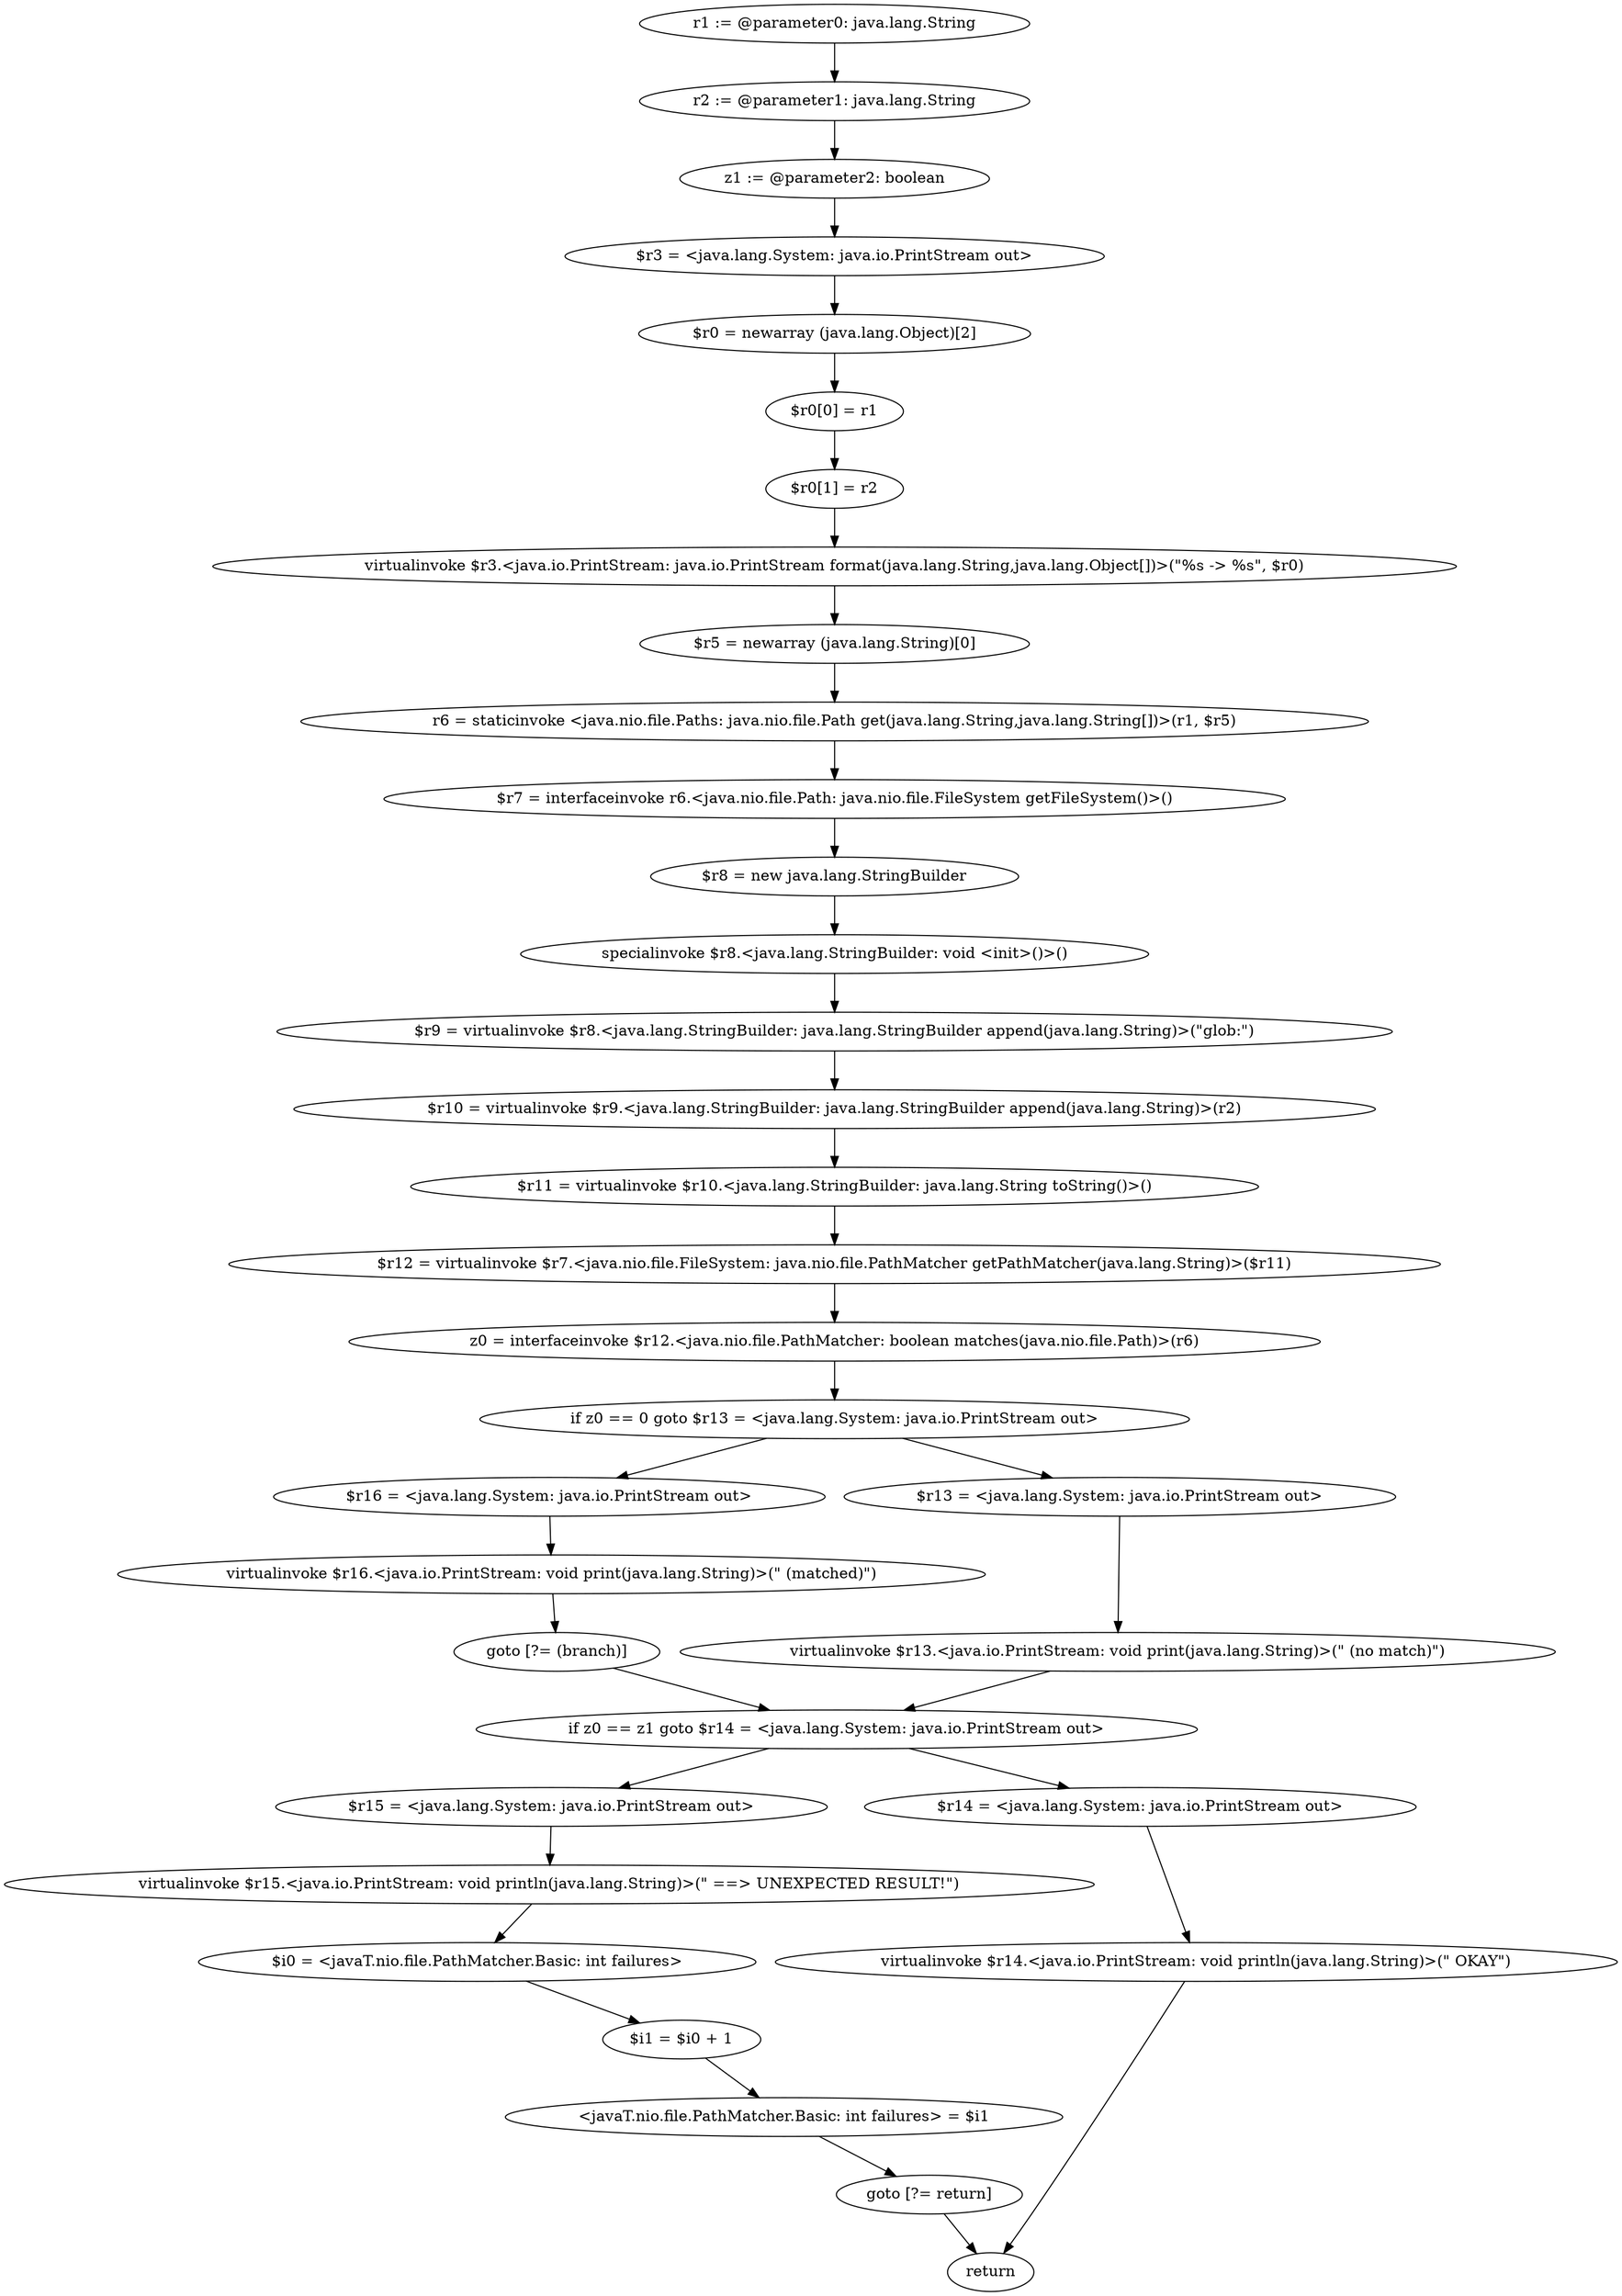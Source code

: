 digraph "unitGraph" {
    "r1 := @parameter0: java.lang.String"
    "r2 := @parameter1: java.lang.String"
    "z1 := @parameter2: boolean"
    "$r3 = <java.lang.System: java.io.PrintStream out>"
    "$r0 = newarray (java.lang.Object)[2]"
    "$r0[0] = r1"
    "$r0[1] = r2"
    "virtualinvoke $r3.<java.io.PrintStream: java.io.PrintStream format(java.lang.String,java.lang.Object[])>(\"%s -> %s\", $r0)"
    "$r5 = newarray (java.lang.String)[0]"
    "r6 = staticinvoke <java.nio.file.Paths: java.nio.file.Path get(java.lang.String,java.lang.String[])>(r1, $r5)"
    "$r7 = interfaceinvoke r6.<java.nio.file.Path: java.nio.file.FileSystem getFileSystem()>()"
    "$r8 = new java.lang.StringBuilder"
    "specialinvoke $r8.<java.lang.StringBuilder: void <init>()>()"
    "$r9 = virtualinvoke $r8.<java.lang.StringBuilder: java.lang.StringBuilder append(java.lang.String)>(\"glob:\")"
    "$r10 = virtualinvoke $r9.<java.lang.StringBuilder: java.lang.StringBuilder append(java.lang.String)>(r2)"
    "$r11 = virtualinvoke $r10.<java.lang.StringBuilder: java.lang.String toString()>()"
    "$r12 = virtualinvoke $r7.<java.nio.file.FileSystem: java.nio.file.PathMatcher getPathMatcher(java.lang.String)>($r11)"
    "z0 = interfaceinvoke $r12.<java.nio.file.PathMatcher: boolean matches(java.nio.file.Path)>(r6)"
    "if z0 == 0 goto $r13 = <java.lang.System: java.io.PrintStream out>"
    "$r16 = <java.lang.System: java.io.PrintStream out>"
    "virtualinvoke $r16.<java.io.PrintStream: void print(java.lang.String)>(\" (matched)\")"
    "goto [?= (branch)]"
    "$r13 = <java.lang.System: java.io.PrintStream out>"
    "virtualinvoke $r13.<java.io.PrintStream: void print(java.lang.String)>(\" (no match)\")"
    "if z0 == z1 goto $r14 = <java.lang.System: java.io.PrintStream out>"
    "$r15 = <java.lang.System: java.io.PrintStream out>"
    "virtualinvoke $r15.<java.io.PrintStream: void println(java.lang.String)>(\" ==> UNEXPECTED RESULT!\")"
    "$i0 = <javaT.nio.file.PathMatcher.Basic: int failures>"
    "$i1 = $i0 + 1"
    "<javaT.nio.file.PathMatcher.Basic: int failures> = $i1"
    "goto [?= return]"
    "$r14 = <java.lang.System: java.io.PrintStream out>"
    "virtualinvoke $r14.<java.io.PrintStream: void println(java.lang.String)>(\" OKAY\")"
    "return"
    "r1 := @parameter0: java.lang.String"->"r2 := @parameter1: java.lang.String";
    "r2 := @parameter1: java.lang.String"->"z1 := @parameter2: boolean";
    "z1 := @parameter2: boolean"->"$r3 = <java.lang.System: java.io.PrintStream out>";
    "$r3 = <java.lang.System: java.io.PrintStream out>"->"$r0 = newarray (java.lang.Object)[2]";
    "$r0 = newarray (java.lang.Object)[2]"->"$r0[0] = r1";
    "$r0[0] = r1"->"$r0[1] = r2";
    "$r0[1] = r2"->"virtualinvoke $r3.<java.io.PrintStream: java.io.PrintStream format(java.lang.String,java.lang.Object[])>(\"%s -> %s\", $r0)";
    "virtualinvoke $r3.<java.io.PrintStream: java.io.PrintStream format(java.lang.String,java.lang.Object[])>(\"%s -> %s\", $r0)"->"$r5 = newarray (java.lang.String)[0]";
    "$r5 = newarray (java.lang.String)[0]"->"r6 = staticinvoke <java.nio.file.Paths: java.nio.file.Path get(java.lang.String,java.lang.String[])>(r1, $r5)";
    "r6 = staticinvoke <java.nio.file.Paths: java.nio.file.Path get(java.lang.String,java.lang.String[])>(r1, $r5)"->"$r7 = interfaceinvoke r6.<java.nio.file.Path: java.nio.file.FileSystem getFileSystem()>()";
    "$r7 = interfaceinvoke r6.<java.nio.file.Path: java.nio.file.FileSystem getFileSystem()>()"->"$r8 = new java.lang.StringBuilder";
    "$r8 = new java.lang.StringBuilder"->"specialinvoke $r8.<java.lang.StringBuilder: void <init>()>()";
    "specialinvoke $r8.<java.lang.StringBuilder: void <init>()>()"->"$r9 = virtualinvoke $r8.<java.lang.StringBuilder: java.lang.StringBuilder append(java.lang.String)>(\"glob:\")";
    "$r9 = virtualinvoke $r8.<java.lang.StringBuilder: java.lang.StringBuilder append(java.lang.String)>(\"glob:\")"->"$r10 = virtualinvoke $r9.<java.lang.StringBuilder: java.lang.StringBuilder append(java.lang.String)>(r2)";
    "$r10 = virtualinvoke $r9.<java.lang.StringBuilder: java.lang.StringBuilder append(java.lang.String)>(r2)"->"$r11 = virtualinvoke $r10.<java.lang.StringBuilder: java.lang.String toString()>()";
    "$r11 = virtualinvoke $r10.<java.lang.StringBuilder: java.lang.String toString()>()"->"$r12 = virtualinvoke $r7.<java.nio.file.FileSystem: java.nio.file.PathMatcher getPathMatcher(java.lang.String)>($r11)";
    "$r12 = virtualinvoke $r7.<java.nio.file.FileSystem: java.nio.file.PathMatcher getPathMatcher(java.lang.String)>($r11)"->"z0 = interfaceinvoke $r12.<java.nio.file.PathMatcher: boolean matches(java.nio.file.Path)>(r6)";
    "z0 = interfaceinvoke $r12.<java.nio.file.PathMatcher: boolean matches(java.nio.file.Path)>(r6)"->"if z0 == 0 goto $r13 = <java.lang.System: java.io.PrintStream out>";
    "if z0 == 0 goto $r13 = <java.lang.System: java.io.PrintStream out>"->"$r16 = <java.lang.System: java.io.PrintStream out>";
    "if z0 == 0 goto $r13 = <java.lang.System: java.io.PrintStream out>"->"$r13 = <java.lang.System: java.io.PrintStream out>";
    "$r16 = <java.lang.System: java.io.PrintStream out>"->"virtualinvoke $r16.<java.io.PrintStream: void print(java.lang.String)>(\" (matched)\")";
    "virtualinvoke $r16.<java.io.PrintStream: void print(java.lang.String)>(\" (matched)\")"->"goto [?= (branch)]";
    "goto [?= (branch)]"->"if z0 == z1 goto $r14 = <java.lang.System: java.io.PrintStream out>";
    "$r13 = <java.lang.System: java.io.PrintStream out>"->"virtualinvoke $r13.<java.io.PrintStream: void print(java.lang.String)>(\" (no match)\")";
    "virtualinvoke $r13.<java.io.PrintStream: void print(java.lang.String)>(\" (no match)\")"->"if z0 == z1 goto $r14 = <java.lang.System: java.io.PrintStream out>";
    "if z0 == z1 goto $r14 = <java.lang.System: java.io.PrintStream out>"->"$r15 = <java.lang.System: java.io.PrintStream out>";
    "if z0 == z1 goto $r14 = <java.lang.System: java.io.PrintStream out>"->"$r14 = <java.lang.System: java.io.PrintStream out>";
    "$r15 = <java.lang.System: java.io.PrintStream out>"->"virtualinvoke $r15.<java.io.PrintStream: void println(java.lang.String)>(\" ==> UNEXPECTED RESULT!\")";
    "virtualinvoke $r15.<java.io.PrintStream: void println(java.lang.String)>(\" ==> UNEXPECTED RESULT!\")"->"$i0 = <javaT.nio.file.PathMatcher.Basic: int failures>";
    "$i0 = <javaT.nio.file.PathMatcher.Basic: int failures>"->"$i1 = $i0 + 1";
    "$i1 = $i0 + 1"->"<javaT.nio.file.PathMatcher.Basic: int failures> = $i1";
    "<javaT.nio.file.PathMatcher.Basic: int failures> = $i1"->"goto [?= return]";
    "goto [?= return]"->"return";
    "$r14 = <java.lang.System: java.io.PrintStream out>"->"virtualinvoke $r14.<java.io.PrintStream: void println(java.lang.String)>(\" OKAY\")";
    "virtualinvoke $r14.<java.io.PrintStream: void println(java.lang.String)>(\" OKAY\")"->"return";
}
